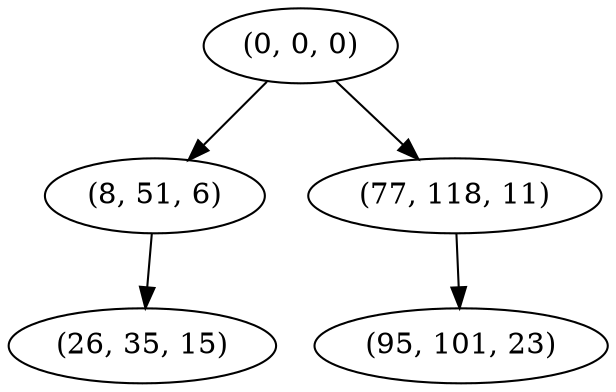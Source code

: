 digraph tree {
    "(0, 0, 0)";
    "(8, 51, 6)";
    "(26, 35, 15)";
    "(77, 118, 11)";
    "(95, 101, 23)";
    "(0, 0, 0)" -> "(8, 51, 6)";
    "(0, 0, 0)" -> "(77, 118, 11)";
    "(8, 51, 6)" -> "(26, 35, 15)";
    "(77, 118, 11)" -> "(95, 101, 23)";
}
